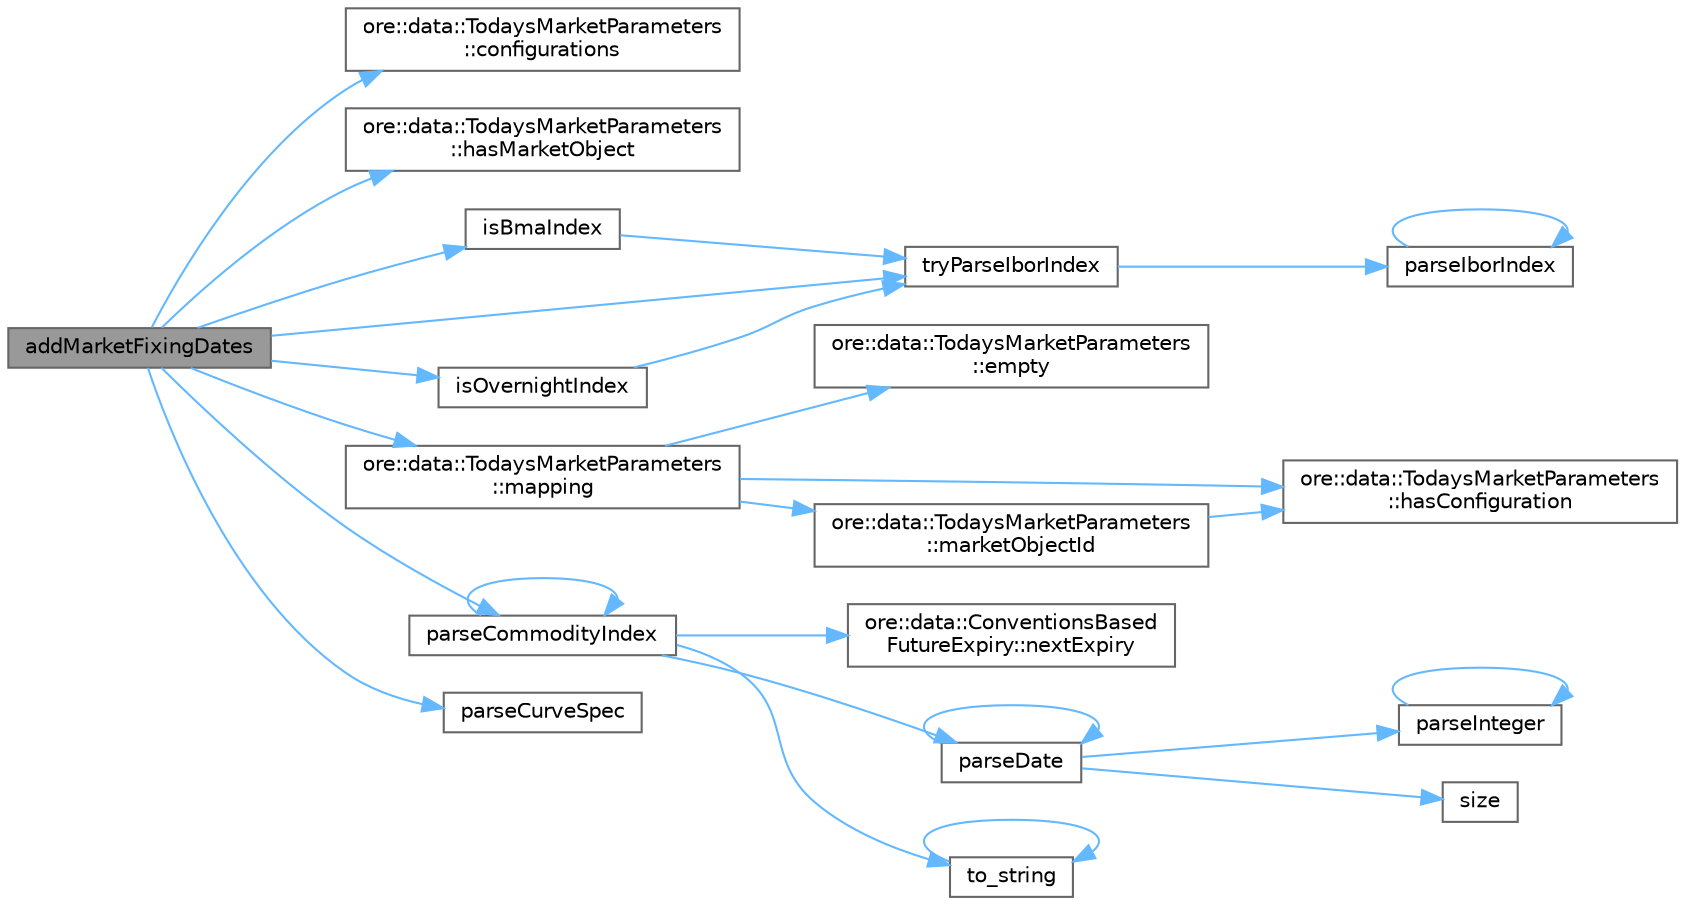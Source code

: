 digraph "addMarketFixingDates"
{
 // INTERACTIVE_SVG=YES
 // LATEX_PDF_SIZE
  bgcolor="transparent";
  edge [fontname=Helvetica,fontsize=10,labelfontname=Helvetica,labelfontsize=10];
  node [fontname=Helvetica,fontsize=10,shape=box,height=0.2,width=0.4];
  rankdir="LR";
  Node1 [label="addMarketFixingDates",height=0.2,width=0.4,color="gray40", fillcolor="grey60", style="filled", fontcolor="black",tooltip=" "];
  Node1 -> Node2 [color="steelblue1",style="solid"];
  Node2 [label="ore::data::TodaysMarketParameters\l::configurations",height=0.2,width=0.4,color="grey40", fillcolor="white", style="filled",URL="$classore_1_1data_1_1_todays_market_parameters.html#a2210eacf92c95350a60a48ab96df3c36",tooltip=" "];
  Node1 -> Node3 [color="steelblue1",style="solid"];
  Node3 [label="ore::data::TodaysMarketParameters\l::hasMarketObject",height=0.2,width=0.4,color="grey40", fillcolor="white", style="filled",URL="$classore_1_1data_1_1_todays_market_parameters.html#a75a2c24a3dc2abcc22320092c9ffa2e8",tooltip=" "];
  Node1 -> Node4 [color="steelblue1",style="solid"];
  Node4 [label="isBmaIndex",height=0.2,width=0.4,color="grey40", fillcolor="white", style="filled",URL="$group__utilities.html#ga40fff52b85335fe8cebca19f15c4a81c",tooltip="Return true if the indexName is that of an bma/sifma index, otherwise false."];
  Node4 -> Node5 [color="steelblue1",style="solid"];
  Node5 [label="tryParseIborIndex",height=0.2,width=0.4,color="grey40", fillcolor="white", style="filled",URL="$group__utilities.html#gaf17e7976e4fe2449bb4e226ee19c0fd9",tooltip="Try to convert std::string to QuantLib::IborIndex."];
  Node5 -> Node6 [color="steelblue1",style="solid"];
  Node6 [label="parseIborIndex",height=0.2,width=0.4,color="grey40", fillcolor="white", style="filled",URL="$group__utilities.html#gac1ecdc5f20e7d73327bccd5f930f8782",tooltip="Convert std::string to QuantLib::IborIndex."];
  Node6 -> Node6 [color="steelblue1",style="solid"];
  Node1 -> Node7 [color="steelblue1",style="solid"];
  Node7 [label="isOvernightIndex",height=0.2,width=0.4,color="grey40", fillcolor="white", style="filled",URL="$group__utilities.html#ga2f0695fe62430369b6acca7976d7be97",tooltip="Return true if the indexName is that of an overnight index, otherwise false."];
  Node7 -> Node5 [color="steelblue1",style="solid"];
  Node1 -> Node8 [color="steelblue1",style="solid"];
  Node8 [label="ore::data::TodaysMarketParameters\l::mapping",height=0.2,width=0.4,color="grey40", fillcolor="white", style="filled",URL="$classore_1_1data_1_1_todays_market_parameters.html#a451da96d7cc713be6c76c5b288cce4ca",tooltip="EUR => Yield/EUR/EUR6M, USD => Yield/USD/USD3M etc."];
  Node8 -> Node9 [color="steelblue1",style="solid"];
  Node9 [label="ore::data::TodaysMarketParameters\l::empty",height=0.2,width=0.4,color="grey40", fillcolor="white", style="filled",URL="$classore_1_1data_1_1_todays_market_parameters.html#a3f37b042a1e7cd4bd38fc564de81f0da",tooltip="Check if any parameters."];
  Node8 -> Node10 [color="steelblue1",style="solid"];
  Node10 [label="ore::data::TodaysMarketParameters\l::hasConfiguration",height=0.2,width=0.4,color="grey40", fillcolor="white", style="filled",URL="$classore_1_1data_1_1_todays_market_parameters.html#a15146782240bf68d7923722c5371feb9",tooltip=" "];
  Node8 -> Node11 [color="steelblue1",style="solid"];
  Node11 [label="ore::data::TodaysMarketParameters\l::marketObjectId",height=0.2,width=0.4,color="grey40", fillcolor="white", style="filled",URL="$classore_1_1data_1_1_todays_market_parameters.html#af07dd518bba247175c3e8816becacec7",tooltip="Intermediate id for a given market object and configuration, see the description of configurations_ b..."];
  Node11 -> Node10 [color="steelblue1",style="solid"];
  Node1 -> Node12 [color="steelblue1",style="solid"];
  Node12 [label="parseCommodityIndex",height=0.2,width=0.4,color="grey40", fillcolor="white", style="filled",URL="$namespaceore_1_1data.html#a1d5a62f54d619803ecebbe09dc93d7d9",tooltip=" "];
  Node12 -> Node13 [color="steelblue1",style="solid"];
  Node13 [label="ore::data::ConventionsBased\lFutureExpiry::nextExpiry",height=0.2,width=0.4,color="grey40", fillcolor="white", style="filled",URL="$classore_1_1data_1_1_conventions_based_future_expiry.html#a2bd20c07171472e89c54943f2da6dffd",tooltip=" "];
  Node12 -> Node12 [color="steelblue1",style="solid"];
  Node12 -> Node14 [color="steelblue1",style="solid"];
  Node14 [label="parseDate",height=0.2,width=0.4,color="grey40", fillcolor="white", style="filled",URL="$group__utilities.html#ga59b5fdda574d90facae95dec2d13040d",tooltip="Convert std::string to QuantLib::Date."];
  Node14 -> Node14 [color="steelblue1",style="solid"];
  Node14 -> Node15 [color="steelblue1",style="solid"];
  Node15 [label="parseInteger",height=0.2,width=0.4,color="grey40", fillcolor="white", style="filled",URL="$group__utilities.html#gaecd67eda4fb5f4859bb8f6d383547721",tooltip="Convert text to QuantLib::Integer."];
  Node15 -> Node15 [color="steelblue1",style="solid"];
  Node14 -> Node16 [color="steelblue1",style="solid"];
  Node16 [label="size",height=0.2,width=0.4,color="grey40", fillcolor="white", style="filled",URL="$namespaceore_1_1data.html#a777e216dee6069b548bb87da7152699e",tooltip=" "];
  Node12 -> Node17 [color="steelblue1",style="solid"];
  Node17 [label="to_string",height=0.2,width=0.4,color="grey40", fillcolor="white", style="filled",URL="$namespaceore_1_1data.html#a86651dfeb5c18ee891f7a4734d8cf455",tooltip=" "];
  Node17 -> Node17 [color="steelblue1",style="solid"];
  Node1 -> Node18 [color="steelblue1",style="solid"];
  Node18 [label="parseCurveSpec",height=0.2,width=0.4,color="grey40", fillcolor="white", style="filled",URL="$group__curves.html#gae597dfd414f8c21f8b68b41f5b43a348",tooltip="function to convert a string into a curve spec"];
  Node1 -> Node5 [color="steelblue1",style="solid"];
}
